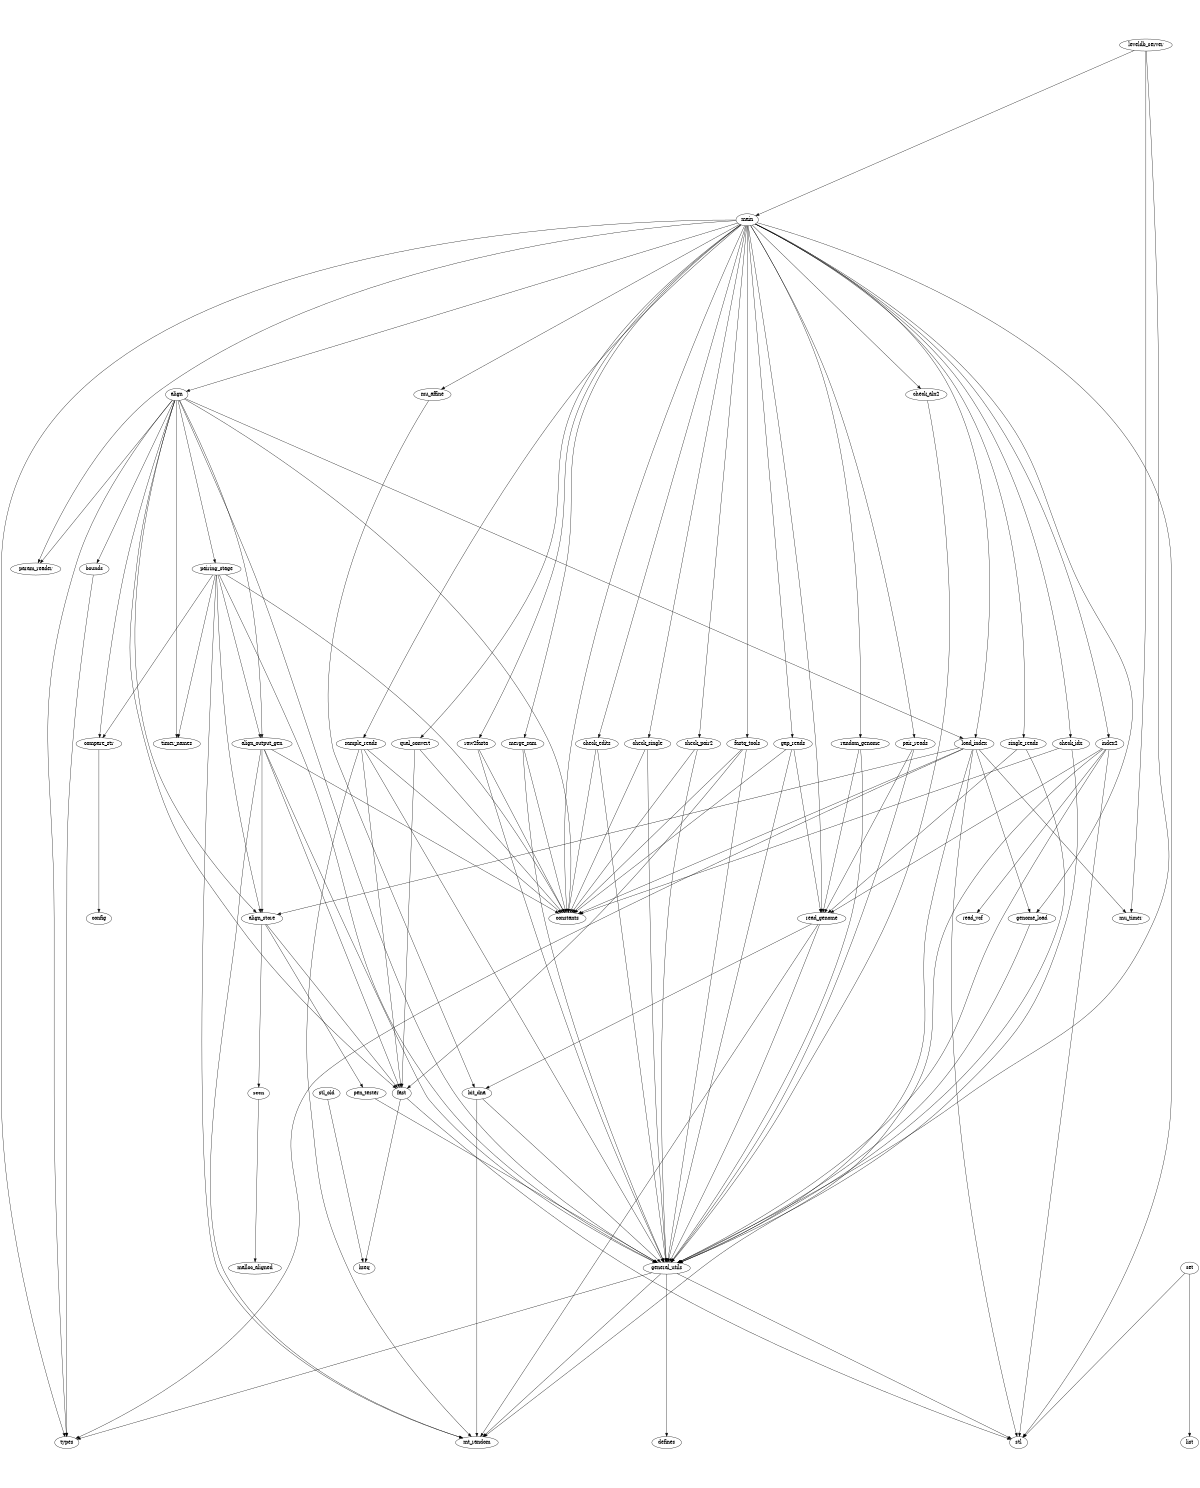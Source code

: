 digraph "source tree" {
    overlap=scale;
    size="8,10";
    ratio="fill";
    fontsize="16";
    fontname="Helvetica";
	clusterrank="local";
	"fast" -> "kseq"
	"index2" -> "mt_random"
	"pairing_stage" -> "constants"
	"load_index" -> "genome_load"
	"align" -> "param_reader"
	"align" -> "types"
	"align" -> "fast"
	"pairing_stage" -> "align_store"
	"main" -> "gap_reads"
	"main" -> "random_genome"
	"main" -> "load_index"
	"index2" -> "general_utils"
	"align" -> "timer_names"
	"pair_reads" -> "read_genome"
	"load_index" -> "mu_timer"
	"fastq_tools" -> "fast"
	"sample_reads" -> "fast"
	"stl_old" -> "kseq"
	"align_output_gen" -> "constants"
	"main" -> "qual_convert"
	"single_reads" -> "general_utils"
	"align" -> "general_utils"
	"general_utils" -> "stl"
	"load_index" -> "general_utils"
	"load_index" -> "constants"
	"gap_reads" -> "read_genome"
	"align_output_gen" -> "align_store"
	"load_index" -> "align_store"
	"align_store" -> "pen_tester"
	"bit_dna" -> "mt_random"
	"check_idx" -> "constants"
	"set" -> "list"
	"main" -> "constants"
	"align" -> "bounds"
	"leveldb_server" -> "general_utils"
	"set" -> "stl"
	"read_genome" -> "bit_dna"
	"align" -> "constants"
	"sample_reads" -> "general_utils"
	"mu_affine" -> "bit_dna"
	"raw2fasta" -> "general_utils"
	"pairing_stage" -> "compare_str"
	"pairing_stage" -> "mt_random"
	"main" -> "param_reader"
	"index2" -> "stl"
	"sample_reads" -> "constants"
	"align" -> "pairing_stage"
	"genome_load" -> "general_utils"
	"merge_sam" -> "general_utils"
	"align_output_gen" -> "general_utils"
	"seen" -> "malloc_aligned"
	"main" -> "align"
	"merge_sam" -> "constants"
	"main" -> "fastq_tools"
	"align_store" -> "seen"
	"random_genome" -> "read_genome"
	"check_edits" -> "general_utils"
	"align_output_gen" -> "mt_random"
	"align" -> "align_store"
	"load_index" -> "stl"
	"main" -> "check_edits"
	"main" -> "stl"
	"main" -> "mu_affine"
	"gap_reads" -> "general_utils"
	"check_single" -> "constants"
	"check_pair2" -> "general_utils"
	"qual_convert" -> "fast"
	"load_index" -> "types"
	"main" -> "sample_reads"
	"fast" -> "stl"
	"pairing_stage" -> "timer_names"
	"main" -> "read_genome"
	"check_idx" -> "general_utils"
	"bounds" -> "types"
	"main" -> "single_reads"
	"main" -> "genome_load"
	"main" -> "pair_reads"
	"index2" -> "read_vcf"
	"leveldb_server" -> "main"
	"general_utils" -> "types"
	"general_utils" -> "defines"
	"random_genome" -> "general_utils"
	"qual_convert" -> "constants"
	"gap_reads" -> "constants"
	"main" -> "check_aln2"
	"index2" -> "read_genome"
	"fastq_tools" -> "constants"
	"align" -> "align_output_gen"
	"fastq_tools" -> "general_utils"
	"pen_tester" -> "general_utils"
	"compare_str" -> "config"
	"main" -> "check_single"
	"align_output_gen" -> "fast"
	"read_genome" -> "general_utils"
	"main" -> "raw2fasta"
	"main" -> "types"
	"general_utils" -> "mt_random"
	"leveldb_server" -> "mu_timer"
	"main" -> "check_idx"
	"bit_dna" -> "general_utils"
	"read_genome" -> "mt_random"
	"check_pair2" -> "constants"
	"single_reads" -> "read_genome"
	"check_single" -> "general_utils"
	"main" -> "check_pair2"
	"check_aln2" -> "general_utils"
	"raw2fasta" -> "constants"
	"pairing_stage" -> "align_output_gen"
	"sample_reads" -> "mt_random"
	"main" -> "index2"
	"main" -> "merge_sam"
	"align" -> "load_index"
	"pairing_stage" -> "general_utils"
	"align" -> "compare_str"
	"check_edits" -> "constants"
	"pair_reads" -> "general_utils"
	"align_store" -> "fast"
}
